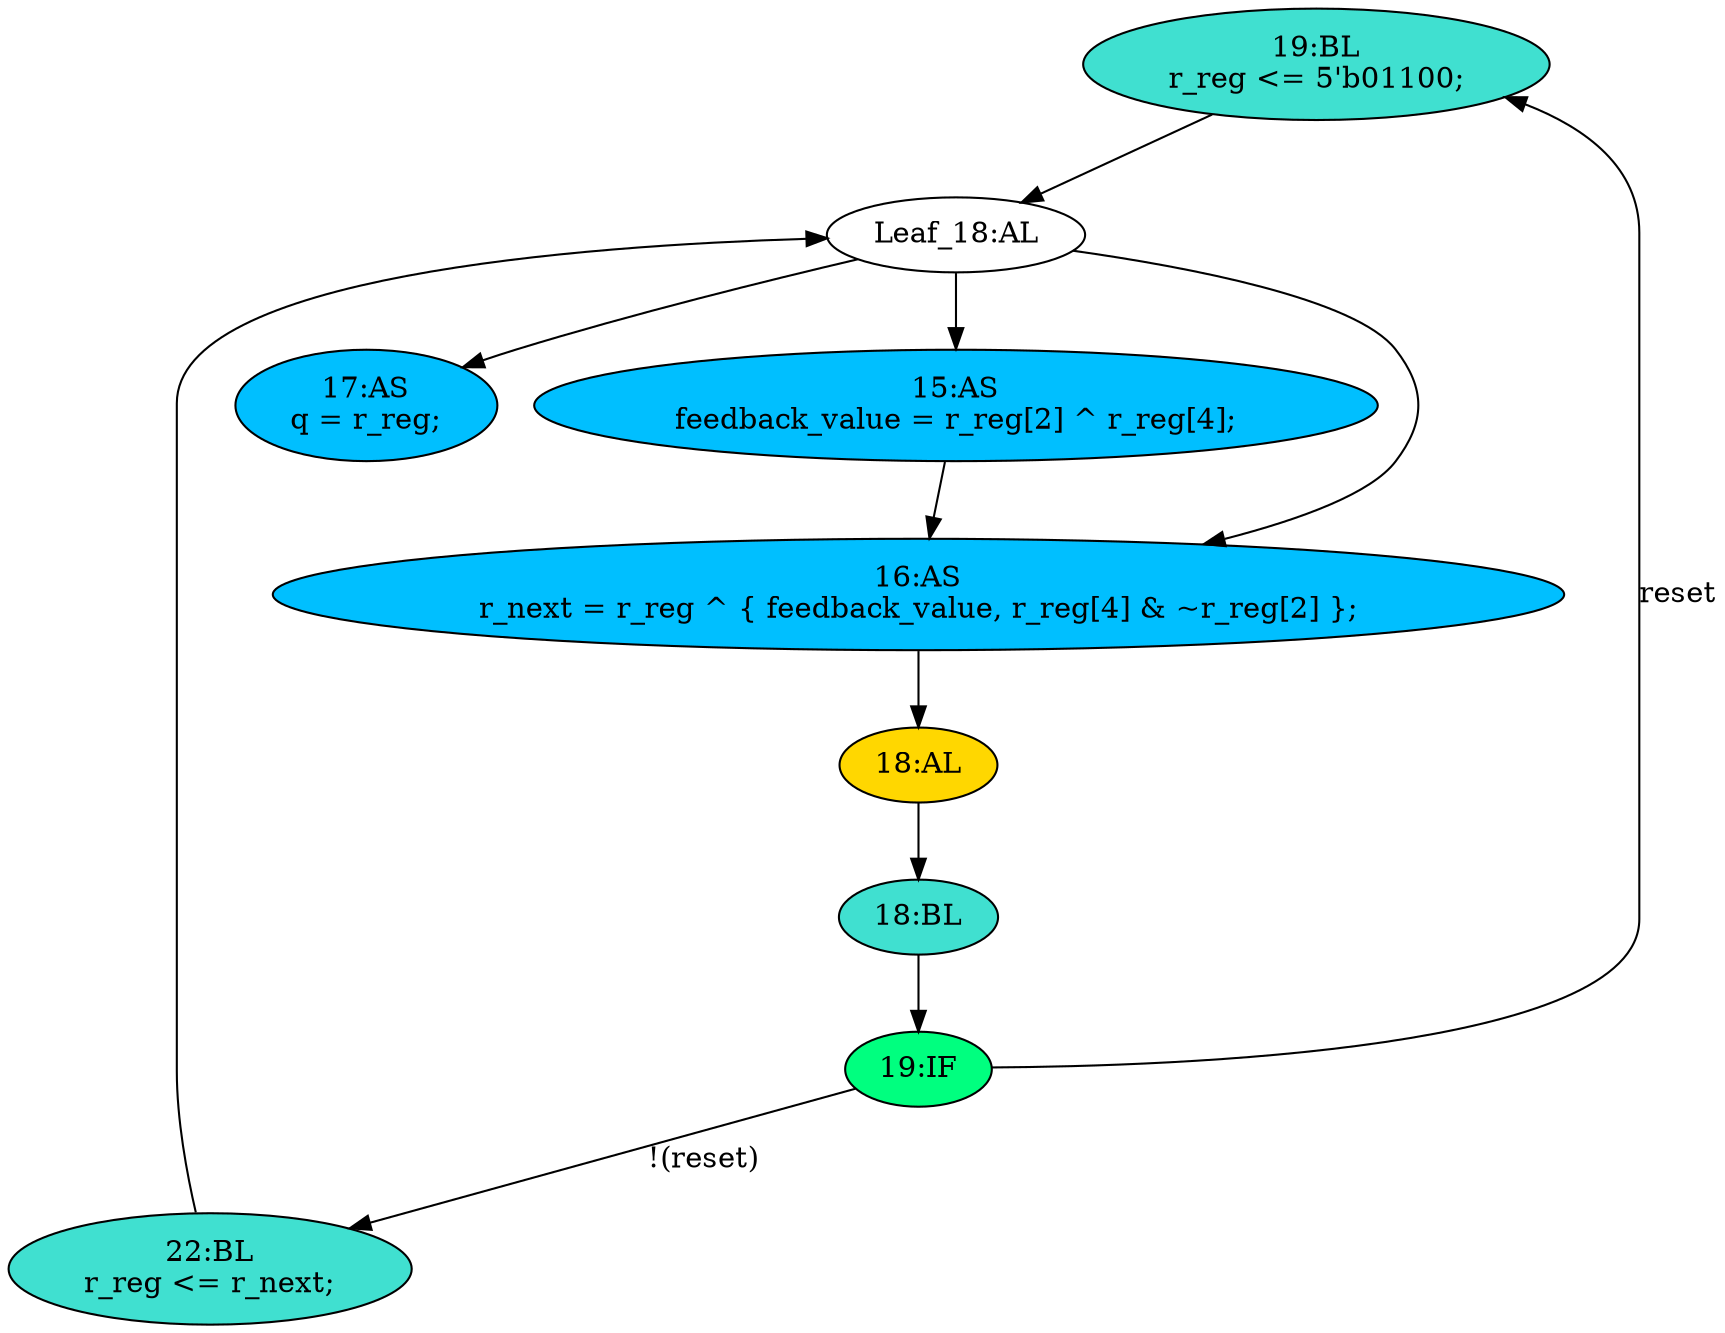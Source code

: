 strict digraph "compose( ,  )" {
	node [label="\N"];
	"19:BL"	[ast="<pyverilog.vparser.ast.Block object at 0x7ff01a126850>",
		fillcolor=turquoise,
		label="19:BL
r_reg <= 5'b01100;",
		statements="[<pyverilog.vparser.ast.NonblockingSubstitution object at 0x7ff01a126550>]",
		style=filled,
		typ=Block];
	"Leaf_18:AL"	[def_var="['r_reg']",
		label="Leaf_18:AL"];
	"19:BL" -> "Leaf_18:AL"	[cond="[]",
		lineno=None];
	"16:AS"	[ast="<pyverilog.vparser.ast.Assign object at 0x7ff01a131250>",
		def_var="['r_next']",
		fillcolor=deepskyblue,
		label="16:AS
r_next = r_reg ^ { feedback_value, r_reg[4] & ~r_reg[2] };",
		statements="[]",
		style=filled,
		typ=Assign,
		use_var="['r_reg', 'feedback_value', 'r_reg', 'r_reg']"];
	"Leaf_18:AL" -> "16:AS";
	"15:AS"	[ast="<pyverilog.vparser.ast.Assign object at 0x7ff01a123e10>",
		def_var="['feedback_value']",
		fillcolor=deepskyblue,
		label="15:AS
feedback_value = r_reg[2] ^ r_reg[4];",
		statements="[]",
		style=filled,
		typ=Assign,
		use_var="['r_reg', 'r_reg']"];
	"Leaf_18:AL" -> "15:AS";
	"17:AS"	[ast="<pyverilog.vparser.ast.Assign object at 0x7ff01a13dd10>",
		def_var="['q']",
		fillcolor=deepskyblue,
		label="17:AS
q = r_reg;",
		statements="[]",
		style=filled,
		typ=Assign,
		use_var="['r_reg']"];
	"Leaf_18:AL" -> "17:AS";
	"22:BL"	[ast="<pyverilog.vparser.ast.Block object at 0x7ff01a1a0950>",
		fillcolor=turquoise,
		label="22:BL
r_reg <= r_next;",
		statements="[<pyverilog.vparser.ast.NonblockingSubstitution object at 0x7ff01a1a07d0>]",
		style=filled,
		typ=Block];
	"22:BL" -> "Leaf_18:AL"	[cond="[]",
		lineno=None];
	"19:IF"	[ast="<pyverilog.vparser.ast.IfStatement object at 0x7ff01a126d10>",
		fillcolor=springgreen,
		label="19:IF",
		statements="[]",
		style=filled,
		typ=IfStatement];
	"19:IF" -> "19:BL"	[cond="['reset']",
		label=reset,
		lineno=19];
	"19:IF" -> "22:BL"	[cond="['reset']",
		label="!(reset)",
		lineno=19];
	"18:BL"	[ast="<pyverilog.vparser.ast.Block object at 0x7ff01a126150>",
		fillcolor=turquoise,
		label="18:BL",
		statements="[]",
		style=filled,
		typ=Block];
	"18:BL" -> "19:IF"	[cond="[]",
		lineno=None];
	"18:AL"	[ast="<pyverilog.vparser.ast.Always object at 0x7ff01a126950>",
		clk_sens=True,
		fillcolor=gold,
		label="18:AL",
		sens="['clk']",
		statements="[]",
		style=filled,
		typ=Always,
		use_var="['reset', 'r_next']"];
	"18:AL" -> "18:BL"	[cond="[]",
		lineno=None];
	"16:AS" -> "18:AL";
	"15:AS" -> "16:AS";
}
